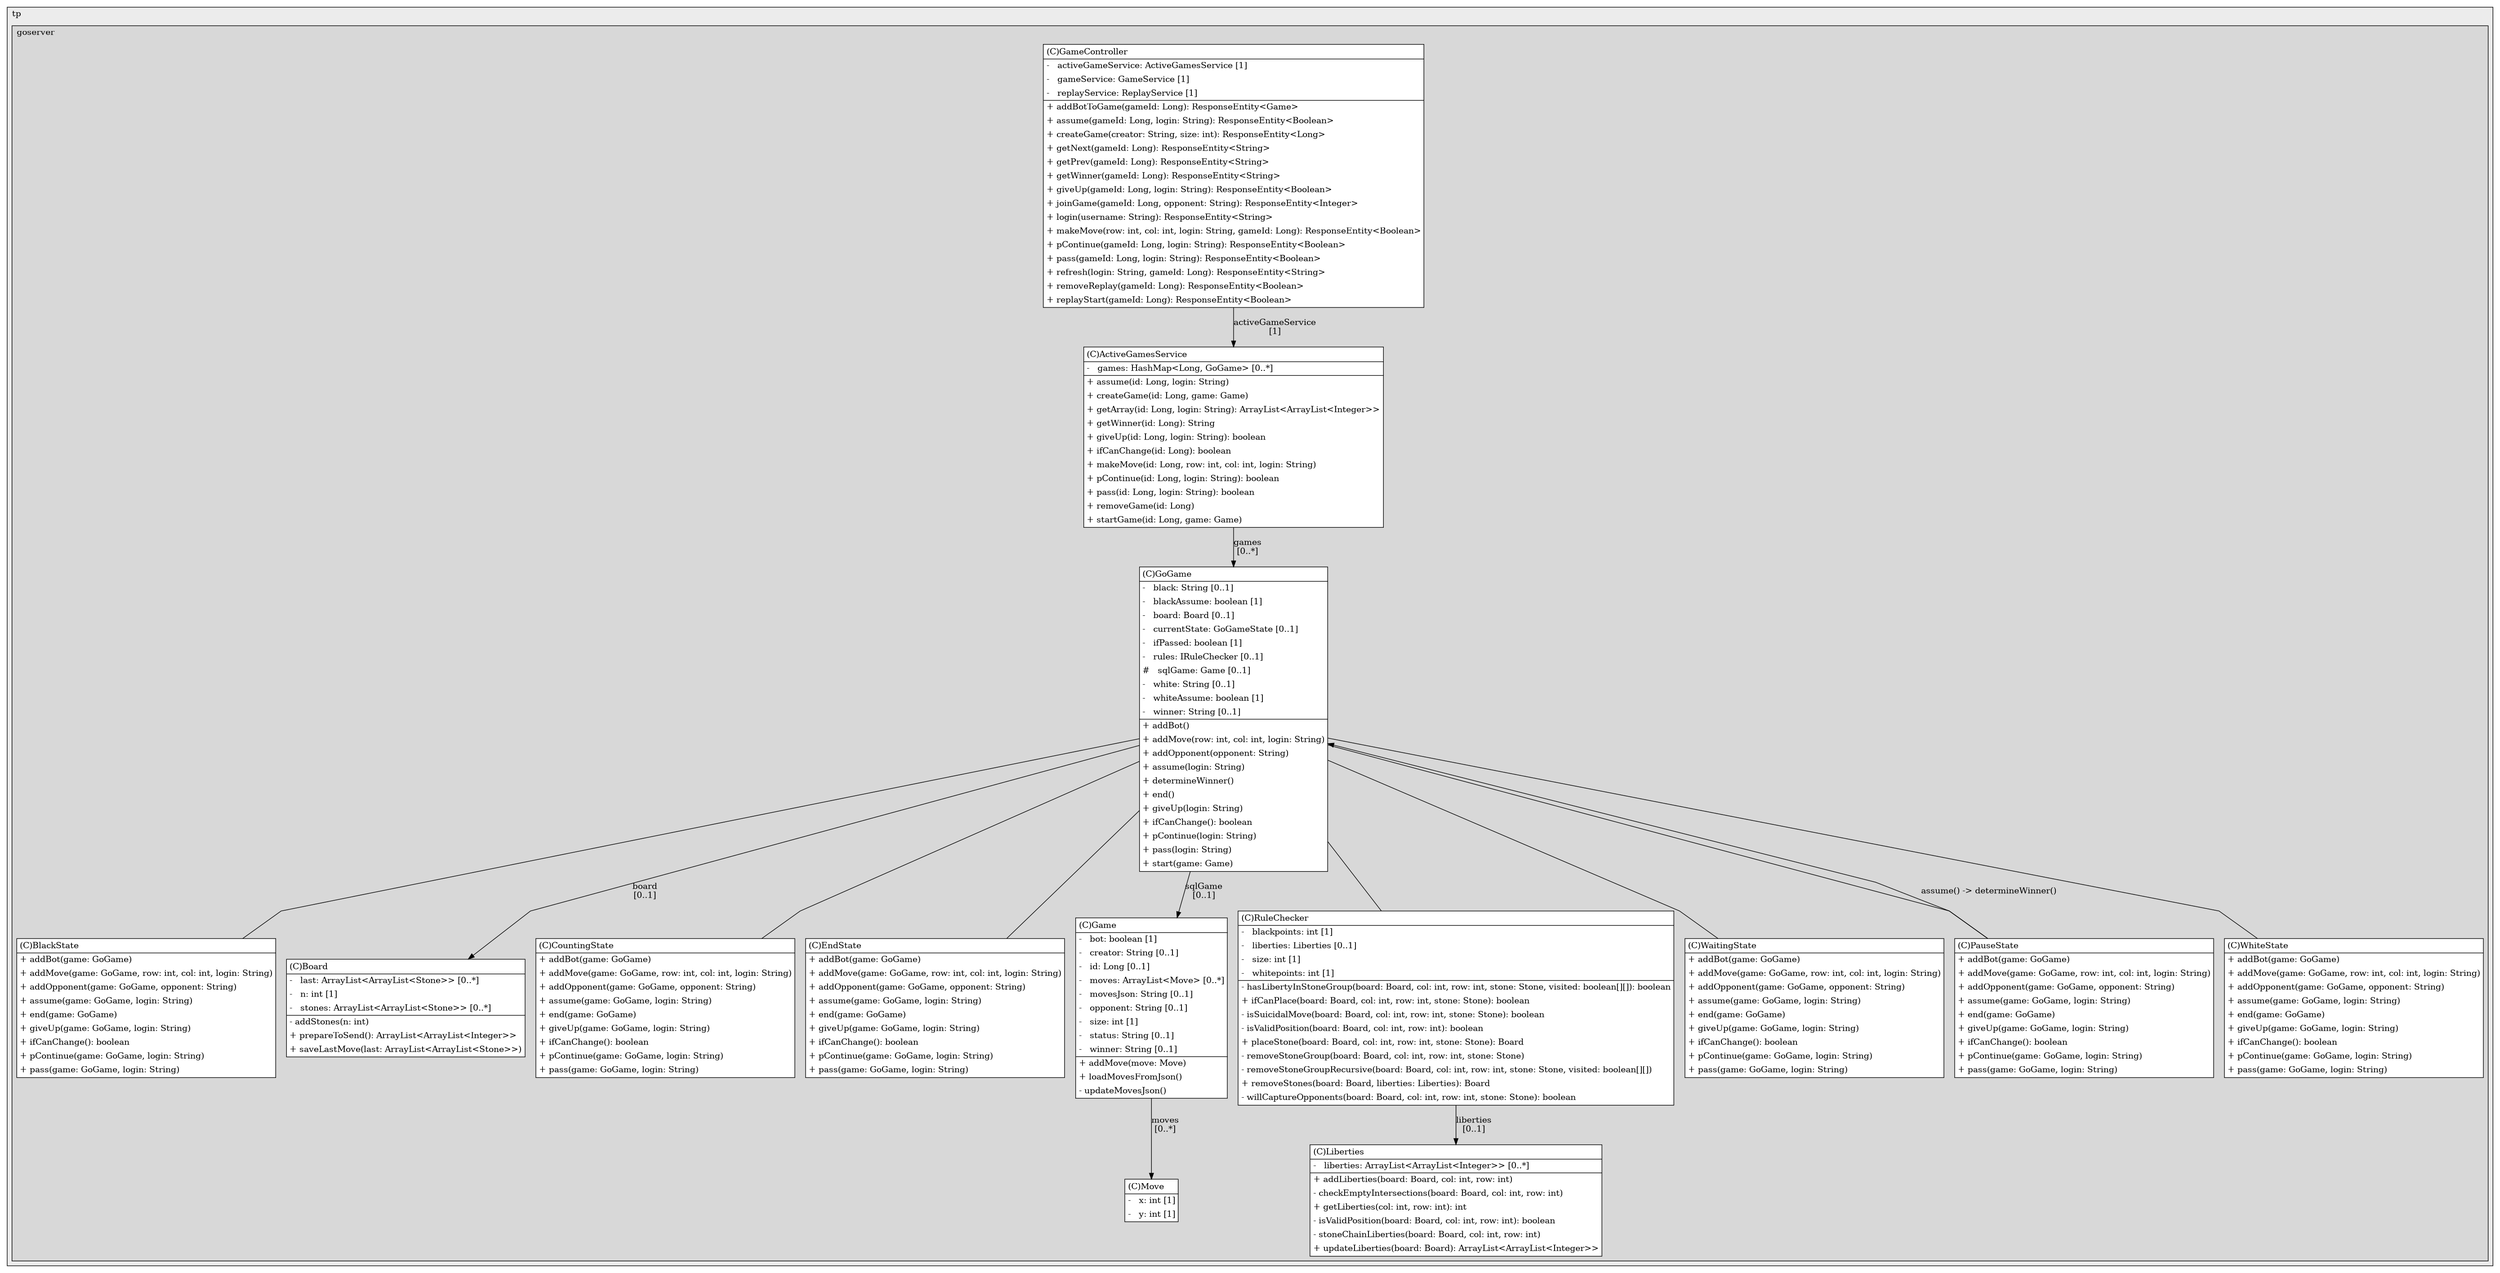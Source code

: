 @startuml

/' diagram meta data start
config=StructureConfiguration;
{
  "projectClassification": {
    "searchMode": "OpenProject", // OpenProject, AllProjects
    "includedProjects": "",
    "pathEndKeywords": "*.impl",
    "isClientPath": "",
    "isClientName": "",
    "isTestPath": "",
    "isTestName": "",
    "isMappingPath": "",
    "isMappingName": "",
    "isDataAccessPath": "",
    "isDataAccessName": "",
    "isDataStructurePath": "",
    "isDataStructureName": "",
    "isInterfaceStructuresPath": "",
    "isInterfaceStructuresName": "",
    "isEntryPointPath": "",
    "isEntryPointName": "",
    "treatFinalFieldsAsMandatory": false
  },
  "graphRestriction": {
    "classPackageExcludeFilter": "",
    "classPackageIncludeFilter": "",
    "classNameExcludeFilter": "",
    "classNameIncludeFilter": "",
    "methodNameExcludeFilter": "",
    "methodNameIncludeFilter": "",
    "removeByInheritance": "", // inheritance/annotation based filtering is done in a second step
    "removeByAnnotation": "",
    "removeByClassPackage": "", // cleanup the graph after inheritance/annotation based filtering is done
    "removeByClassName": "",
    "cutMappings": false,
    "cutEnum": true,
    "cutTests": true,
    "cutClient": true,
    "cutDataAccess": false,
    "cutInterfaceStructures": false,
    "cutDataStructures": false,
    "cutGetterAndSetter": true,
    "cutConstructors": true
  },
  "graphTraversal": {
    "forwardDepth": 3,
    "backwardDepth": 3,
    "classPackageExcludeFilter": "",
    "classPackageIncludeFilter": "",
    "classNameExcludeFilter": "",
    "classNameIncludeFilter": "",
    "methodNameExcludeFilter": "",
    "methodNameIncludeFilter": "",
    "hideMappings": false,
    "hideDataStructures": false,
    "hidePrivateMethods": true,
    "hideInterfaceCalls": true, // indirection: implementation -> interface (is hidden) -> implementation
    "onlyShowApplicationEntryPoints": false, // root node is included
    "useMethodCallsForStructureDiagram": "ForwardOnly" // ForwardOnly, BothDirections, No
  },
  "details": {
    "aggregation": "GroupByClass", // ByClass, GroupByClass, None
    "showClassGenericTypes": true,
    "showMethods": true,
    "showMethodParameterNames": true,
    "showMethodParameterTypes": true,
    "showMethodReturnType": true,
    "showPackageLevels": 2,
    "showDetailedClassStructure": true
  },
  "rootClass": "com.tp.goserver.GoGame",
  "extensionCallbackMethod": "" // qualified.class.name#methodName - signature: public static String method(String)
}
diagram meta data end '/



digraph g {
    rankdir="TB"
    splines=polyline
    

'nodes 
subgraph cluster_3708 { 
   	label=tp
	labeljust=l
	fillcolor="#ececec"
	style=filled
   
   subgraph cluster_2122490531 { 
   	label=goserver
	labeljust=l
	fillcolor="#d8d8d8"
	style=filled
   
   ActiveGamesService540499056[
	label=<<TABLE BORDER="1" CELLBORDER="0" CELLPADDING="4" CELLSPACING="0">
<TR><TD ALIGN="LEFT" >(C)ActiveGamesService</TD></TR>
<HR/>
<TR><TD ALIGN="LEFT" >-   games: HashMap&lt;Long, GoGame&gt; [0..*]</TD></TR>
<HR/>
<TR><TD ALIGN="LEFT" >+ assume(id: Long, login: String)</TD></TR>
<TR><TD ALIGN="LEFT" >+ createGame(id: Long, game: Game)</TD></TR>
<TR><TD ALIGN="LEFT" >+ getArray(id: Long, login: String): ArrayList&lt;ArrayList&lt;Integer&gt;&gt;</TD></TR>
<TR><TD ALIGN="LEFT" >+ getWinner(id: Long): String</TD></TR>
<TR><TD ALIGN="LEFT" >+ giveUp(id: Long, login: String): boolean</TD></TR>
<TR><TD ALIGN="LEFT" >+ ifCanChange(id: Long): boolean</TD></TR>
<TR><TD ALIGN="LEFT" >+ makeMove(id: Long, row: int, col: int, login: String)</TD></TR>
<TR><TD ALIGN="LEFT" >+ pContinue(id: Long, login: String): boolean</TD></TR>
<TR><TD ALIGN="LEFT" >+ pass(id: Long, login: String): boolean</TD></TR>
<TR><TD ALIGN="LEFT" >+ removeGame(id: Long)</TD></TR>
<TR><TD ALIGN="LEFT" >+ startGame(id: Long, game: Game)</TD></TR>
</TABLE>>
	style=filled
	margin=0
	shape=plaintext
	fillcolor="#FFFFFF"
];

BlackState540499056[
	label=<<TABLE BORDER="1" CELLBORDER="0" CELLPADDING="4" CELLSPACING="0">
<TR><TD ALIGN="LEFT" >(C)BlackState</TD></TR>
<HR/>
<TR><TD ALIGN="LEFT" >+ addBot(game: GoGame)</TD></TR>
<TR><TD ALIGN="LEFT" >+ addMove(game: GoGame, row: int, col: int, login: String)</TD></TR>
<TR><TD ALIGN="LEFT" >+ addOpponent(game: GoGame, opponent: String)</TD></TR>
<TR><TD ALIGN="LEFT" >+ assume(game: GoGame, login: String)</TD></TR>
<TR><TD ALIGN="LEFT" >+ end(game: GoGame)</TD></TR>
<TR><TD ALIGN="LEFT" >+ giveUp(game: GoGame, login: String)</TD></TR>
<TR><TD ALIGN="LEFT" >+ ifCanChange(): boolean</TD></TR>
<TR><TD ALIGN="LEFT" >+ pContinue(game: GoGame, login: String)</TD></TR>
<TR><TD ALIGN="LEFT" >+ pass(game: GoGame, login: String)</TD></TR>
</TABLE>>
	style=filled
	margin=0
	shape=plaintext
	fillcolor="#FFFFFF"
];

Board540499056[
	label=<<TABLE BORDER="1" CELLBORDER="0" CELLPADDING="4" CELLSPACING="0">
<TR><TD ALIGN="LEFT" >(C)Board</TD></TR>
<HR/>
<TR><TD ALIGN="LEFT" >-   last: ArrayList&lt;ArrayList&lt;Stone&gt;&gt; [0..*]</TD></TR>
<TR><TD ALIGN="LEFT" >-   n: int [1]</TD></TR>
<TR><TD ALIGN="LEFT" >-   stones: ArrayList&lt;ArrayList&lt;Stone&gt;&gt; [0..*]</TD></TR>
<HR/>
<TR><TD ALIGN="LEFT" >- addStones(n: int)</TD></TR>
<TR><TD ALIGN="LEFT" >+ prepareToSend(): ArrayList&lt;ArrayList&lt;Integer&gt;&gt;</TD></TR>
<TR><TD ALIGN="LEFT" >+ saveLastMove(last: ArrayList&lt;ArrayList&lt;Stone&gt;&gt;)</TD></TR>
</TABLE>>
	style=filled
	margin=0
	shape=plaintext
	fillcolor="#FFFFFF"
];

CountingState540499056[
	label=<<TABLE BORDER="1" CELLBORDER="0" CELLPADDING="4" CELLSPACING="0">
<TR><TD ALIGN="LEFT" >(C)CountingState</TD></TR>
<HR/>
<TR><TD ALIGN="LEFT" >+ addBot(game: GoGame)</TD></TR>
<TR><TD ALIGN="LEFT" >+ addMove(game: GoGame, row: int, col: int, login: String)</TD></TR>
<TR><TD ALIGN="LEFT" >+ addOpponent(game: GoGame, opponent: String)</TD></TR>
<TR><TD ALIGN="LEFT" >+ assume(game: GoGame, login: String)</TD></TR>
<TR><TD ALIGN="LEFT" >+ end(game: GoGame)</TD></TR>
<TR><TD ALIGN="LEFT" >+ giveUp(game: GoGame, login: String)</TD></TR>
<TR><TD ALIGN="LEFT" >+ ifCanChange(): boolean</TD></TR>
<TR><TD ALIGN="LEFT" >+ pContinue(game: GoGame, login: String)</TD></TR>
<TR><TD ALIGN="LEFT" >+ pass(game: GoGame, login: String)</TD></TR>
</TABLE>>
	style=filled
	margin=0
	shape=plaintext
	fillcolor="#FFFFFF"
];

EndState540499056[
	label=<<TABLE BORDER="1" CELLBORDER="0" CELLPADDING="4" CELLSPACING="0">
<TR><TD ALIGN="LEFT" >(C)EndState</TD></TR>
<HR/>
<TR><TD ALIGN="LEFT" >+ addBot(game: GoGame)</TD></TR>
<TR><TD ALIGN="LEFT" >+ addMove(game: GoGame, row: int, col: int, login: String)</TD></TR>
<TR><TD ALIGN="LEFT" >+ addOpponent(game: GoGame, opponent: String)</TD></TR>
<TR><TD ALIGN="LEFT" >+ assume(game: GoGame, login: String)</TD></TR>
<TR><TD ALIGN="LEFT" >+ end(game: GoGame)</TD></TR>
<TR><TD ALIGN="LEFT" >+ giveUp(game: GoGame, login: String)</TD></TR>
<TR><TD ALIGN="LEFT" >+ ifCanChange(): boolean</TD></TR>
<TR><TD ALIGN="LEFT" >+ pContinue(game: GoGame, login: String)</TD></TR>
<TR><TD ALIGN="LEFT" >+ pass(game: GoGame, login: String)</TD></TR>
</TABLE>>
	style=filled
	margin=0
	shape=plaintext
	fillcolor="#FFFFFF"
];

Game540499056[
	label=<<TABLE BORDER="1" CELLBORDER="0" CELLPADDING="4" CELLSPACING="0">
<TR><TD ALIGN="LEFT" >(C)Game</TD></TR>
<HR/>
<TR><TD ALIGN="LEFT" >-   bot: boolean [1]</TD></TR>
<TR><TD ALIGN="LEFT" >-   creator: String [0..1]</TD></TR>
<TR><TD ALIGN="LEFT" >-   id: Long [0..1]</TD></TR>
<TR><TD ALIGN="LEFT" >-   moves: ArrayList&lt;Move&gt; [0..*]</TD></TR>
<TR><TD ALIGN="LEFT" >-   movesJson: String [0..1]</TD></TR>
<TR><TD ALIGN="LEFT" >-   opponent: String [0..1]</TD></TR>
<TR><TD ALIGN="LEFT" >-   size: int [1]</TD></TR>
<TR><TD ALIGN="LEFT" >-   status: String [0..1]</TD></TR>
<TR><TD ALIGN="LEFT" >-   winner: String [0..1]</TD></TR>
<HR/>
<TR><TD ALIGN="LEFT" >+ addMove(move: Move)</TD></TR>
<TR><TD ALIGN="LEFT" >+ loadMovesFromJson()</TD></TR>
<TR><TD ALIGN="LEFT" >- updateMovesJson()</TD></TR>
</TABLE>>
	style=filled
	margin=0
	shape=plaintext
	fillcolor="#FFFFFF"
];

GameController540499056[
	label=<<TABLE BORDER="1" CELLBORDER="0" CELLPADDING="4" CELLSPACING="0">
<TR><TD ALIGN="LEFT" >(C)GameController</TD></TR>
<HR/>
<TR><TD ALIGN="LEFT" >-   activeGameService: ActiveGamesService [1]</TD></TR>
<TR><TD ALIGN="LEFT" >-   gameService: GameService [1]</TD></TR>
<TR><TD ALIGN="LEFT" >-   replayService: ReplayService [1]</TD></TR>
<HR/>
<TR><TD ALIGN="LEFT" >+ addBotToGame(gameId: Long): ResponseEntity&lt;Game&gt;</TD></TR>
<TR><TD ALIGN="LEFT" >+ assume(gameId: Long, login: String): ResponseEntity&lt;Boolean&gt;</TD></TR>
<TR><TD ALIGN="LEFT" >+ createGame(creator: String, size: int): ResponseEntity&lt;Long&gt;</TD></TR>
<TR><TD ALIGN="LEFT" >+ getNext(gameId: Long): ResponseEntity&lt;String&gt;</TD></TR>
<TR><TD ALIGN="LEFT" >+ getPrev(gameId: Long): ResponseEntity&lt;String&gt;</TD></TR>
<TR><TD ALIGN="LEFT" >+ getWinner(gameId: Long): ResponseEntity&lt;String&gt;</TD></TR>
<TR><TD ALIGN="LEFT" >+ giveUp(gameId: Long, login: String): ResponseEntity&lt;Boolean&gt;</TD></TR>
<TR><TD ALIGN="LEFT" >+ joinGame(gameId: Long, opponent: String): ResponseEntity&lt;Integer&gt;</TD></TR>
<TR><TD ALIGN="LEFT" >+ login(username: String): ResponseEntity&lt;String&gt;</TD></TR>
<TR><TD ALIGN="LEFT" >+ makeMove(row: int, col: int, login: String, gameId: Long): ResponseEntity&lt;Boolean&gt;</TD></TR>
<TR><TD ALIGN="LEFT" >+ pContinue(gameId: Long, login: String): ResponseEntity&lt;Boolean&gt;</TD></TR>
<TR><TD ALIGN="LEFT" >+ pass(gameId: Long, login: String): ResponseEntity&lt;Boolean&gt;</TD></TR>
<TR><TD ALIGN="LEFT" >+ refresh(login: String, gameId: Long): ResponseEntity&lt;String&gt;</TD></TR>
<TR><TD ALIGN="LEFT" >+ removeReplay(gameId: Long): ResponseEntity&lt;Boolean&gt;</TD></TR>
<TR><TD ALIGN="LEFT" >+ replayStart(gameId: Long): ResponseEntity&lt;Boolean&gt;</TD></TR>
</TABLE>>
	style=filled
	margin=0
	shape=plaintext
	fillcolor="#FFFFFF"
];

GoGame540499056[
	label=<<TABLE BORDER="1" CELLBORDER="0" CELLPADDING="4" CELLSPACING="0">
<TR><TD ALIGN="LEFT" >(C)GoGame</TD></TR>
<HR/>
<TR><TD ALIGN="LEFT" >-   black: String [0..1]</TD></TR>
<TR><TD ALIGN="LEFT" >-   blackAssume: boolean [1]</TD></TR>
<TR><TD ALIGN="LEFT" >-   board: Board [0..1]</TD></TR>
<TR><TD ALIGN="LEFT" >-   currentState: GoGameState [0..1]</TD></TR>
<TR><TD ALIGN="LEFT" >-   ifPassed: boolean [1]</TD></TR>
<TR><TD ALIGN="LEFT" >-   rules: IRuleChecker [0..1]</TD></TR>
<TR><TD ALIGN="LEFT" >#   sqlGame: Game [0..1]</TD></TR>
<TR><TD ALIGN="LEFT" >-   white: String [0..1]</TD></TR>
<TR><TD ALIGN="LEFT" >-   whiteAssume: boolean [1]</TD></TR>
<TR><TD ALIGN="LEFT" >-   winner: String [0..1]</TD></TR>
<HR/>
<TR><TD ALIGN="LEFT" >+ addBot()</TD></TR>
<TR><TD ALIGN="LEFT" >+ addMove(row: int, col: int, login: String)</TD></TR>
<TR><TD ALIGN="LEFT" >+ addOpponent(opponent: String)</TD></TR>
<TR><TD ALIGN="LEFT" >+ assume(login: String)</TD></TR>
<TR><TD ALIGN="LEFT" >+ determineWinner()</TD></TR>
<TR><TD ALIGN="LEFT" >+ end()</TD></TR>
<TR><TD ALIGN="LEFT" >+ giveUp(login: String)</TD></TR>
<TR><TD ALIGN="LEFT" >+ ifCanChange(): boolean</TD></TR>
<TR><TD ALIGN="LEFT" >+ pContinue(login: String)</TD></TR>
<TR><TD ALIGN="LEFT" >+ pass(login: String)</TD></TR>
<TR><TD ALIGN="LEFT" >+ start(game: Game)</TD></TR>
</TABLE>>
	style=filled
	margin=0
	shape=plaintext
	fillcolor="#FFFFFF"
];

Liberties540499056[
	label=<<TABLE BORDER="1" CELLBORDER="0" CELLPADDING="4" CELLSPACING="0">
<TR><TD ALIGN="LEFT" >(C)Liberties</TD></TR>
<HR/>
<TR><TD ALIGN="LEFT" >-   liberties: ArrayList&lt;ArrayList&lt;Integer&gt;&gt; [0..*]</TD></TR>
<HR/>
<TR><TD ALIGN="LEFT" >+ addLiberties(board: Board, col: int, row: int)</TD></TR>
<TR><TD ALIGN="LEFT" >- checkEmptyIntersections(board: Board, col: int, row: int)</TD></TR>
<TR><TD ALIGN="LEFT" >+ getLiberties(col: int, row: int): int</TD></TR>
<TR><TD ALIGN="LEFT" >- isValidPosition(board: Board, col: int, row: int): boolean</TD></TR>
<TR><TD ALIGN="LEFT" >- stoneChainLiberties(board: Board, col: int, row: int)</TD></TR>
<TR><TD ALIGN="LEFT" >+ updateLiberties(board: Board): ArrayList&lt;ArrayList&lt;Integer&gt;&gt;</TD></TR>
</TABLE>>
	style=filled
	margin=0
	shape=plaintext
	fillcolor="#FFFFFF"
];

Move540499056[
	label=<<TABLE BORDER="1" CELLBORDER="0" CELLPADDING="4" CELLSPACING="0">
<TR><TD ALIGN="LEFT" >(C)Move</TD></TR>
<HR/>
<TR><TD ALIGN="LEFT" >-   x: int [1]</TD></TR>
<TR><TD ALIGN="LEFT" >-   y: int [1]</TD></TR>
</TABLE>>
	style=filled
	margin=0
	shape=plaintext
	fillcolor="#FFFFFF"
];

PauseState540499056[
	label=<<TABLE BORDER="1" CELLBORDER="0" CELLPADDING="4" CELLSPACING="0">
<TR><TD ALIGN="LEFT" >(C)PauseState</TD></TR>
<HR/>
<TR><TD ALIGN="LEFT" >+ addBot(game: GoGame)</TD></TR>
<TR><TD ALIGN="LEFT" >+ addMove(game: GoGame, row: int, col: int, login: String)</TD></TR>
<TR><TD ALIGN="LEFT" >+ addOpponent(game: GoGame, opponent: String)</TD></TR>
<TR><TD ALIGN="LEFT" >+ assume(game: GoGame, login: String)</TD></TR>
<TR><TD ALIGN="LEFT" >+ end(game: GoGame)</TD></TR>
<TR><TD ALIGN="LEFT" >+ giveUp(game: GoGame, login: String)</TD></TR>
<TR><TD ALIGN="LEFT" >+ ifCanChange(): boolean</TD></TR>
<TR><TD ALIGN="LEFT" >+ pContinue(game: GoGame, login: String)</TD></TR>
<TR><TD ALIGN="LEFT" >+ pass(game: GoGame, login: String)</TD></TR>
</TABLE>>
	style=filled
	margin=0
	shape=plaintext
	fillcolor="#FFFFFF"
];

RuleChecker540499056[
	label=<<TABLE BORDER="1" CELLBORDER="0" CELLPADDING="4" CELLSPACING="0">
<TR><TD ALIGN="LEFT" >(C)RuleChecker</TD></TR>
<HR/>
<TR><TD ALIGN="LEFT" >-   blackpoints: int [1]</TD></TR>
<TR><TD ALIGN="LEFT" >-   liberties: Liberties [0..1]</TD></TR>
<TR><TD ALIGN="LEFT" >-   size: int [1]</TD></TR>
<TR><TD ALIGN="LEFT" >-   whitepoints: int [1]</TD></TR>
<HR/>
<TR><TD ALIGN="LEFT" >- hasLibertyInStoneGroup(board: Board, col: int, row: int, stone: Stone, visited: boolean[][]): boolean</TD></TR>
<TR><TD ALIGN="LEFT" >+ ifCanPlace(board: Board, col: int, row: int, stone: Stone): boolean</TD></TR>
<TR><TD ALIGN="LEFT" >- isSuicidalMove(board: Board, col: int, row: int, stone: Stone): boolean</TD></TR>
<TR><TD ALIGN="LEFT" >- isValidPosition(board: Board, col: int, row: int): boolean</TD></TR>
<TR><TD ALIGN="LEFT" >+ placeStone(board: Board, col: int, row: int, stone: Stone): Board</TD></TR>
<TR><TD ALIGN="LEFT" >- removeStoneGroup(board: Board, col: int, row: int, stone: Stone)</TD></TR>
<TR><TD ALIGN="LEFT" >- removeStoneGroupRecursive(board: Board, col: int, row: int, stone: Stone, visited: boolean[][])</TD></TR>
<TR><TD ALIGN="LEFT" >+ removeStones(board: Board, liberties: Liberties): Board</TD></TR>
<TR><TD ALIGN="LEFT" >- willCaptureOpponents(board: Board, col: int, row: int, stone: Stone): boolean</TD></TR>
</TABLE>>
	style=filled
	margin=0
	shape=plaintext
	fillcolor="#FFFFFF"
];

WaitingState540499056[
	label=<<TABLE BORDER="1" CELLBORDER="0" CELLPADDING="4" CELLSPACING="0">
<TR><TD ALIGN="LEFT" >(C)WaitingState</TD></TR>
<HR/>
<TR><TD ALIGN="LEFT" >+ addBot(game: GoGame)</TD></TR>
<TR><TD ALIGN="LEFT" >+ addMove(game: GoGame, row: int, col: int, login: String)</TD></TR>
<TR><TD ALIGN="LEFT" >+ addOpponent(game: GoGame, opponent: String)</TD></TR>
<TR><TD ALIGN="LEFT" >+ assume(game: GoGame, login: String)</TD></TR>
<TR><TD ALIGN="LEFT" >+ end(game: GoGame)</TD></TR>
<TR><TD ALIGN="LEFT" >+ giveUp(game: GoGame, login: String)</TD></TR>
<TR><TD ALIGN="LEFT" >+ ifCanChange(): boolean</TD></TR>
<TR><TD ALIGN="LEFT" >+ pContinue(game: GoGame, login: String)</TD></TR>
<TR><TD ALIGN="LEFT" >+ pass(game: GoGame, login: String)</TD></TR>
</TABLE>>
	style=filled
	margin=0
	shape=plaintext
	fillcolor="#FFFFFF"
];

WhiteState540499056[
	label=<<TABLE BORDER="1" CELLBORDER="0" CELLPADDING="4" CELLSPACING="0">
<TR><TD ALIGN="LEFT" >(C)WhiteState</TD></TR>
<HR/>
<TR><TD ALIGN="LEFT" >+ addBot(game: GoGame)</TD></TR>
<TR><TD ALIGN="LEFT" >+ addMove(game: GoGame, row: int, col: int, login: String)</TD></TR>
<TR><TD ALIGN="LEFT" >+ addOpponent(game: GoGame, opponent: String)</TD></TR>
<TR><TD ALIGN="LEFT" >+ assume(game: GoGame, login: String)</TD></TR>
<TR><TD ALIGN="LEFT" >+ end(game: GoGame)</TD></TR>
<TR><TD ALIGN="LEFT" >+ giveUp(game: GoGame, login: String)</TD></TR>
<TR><TD ALIGN="LEFT" >+ ifCanChange(): boolean</TD></TR>
<TR><TD ALIGN="LEFT" >+ pContinue(game: GoGame, login: String)</TD></TR>
<TR><TD ALIGN="LEFT" >+ pass(game: GoGame, login: String)</TD></TR>
</TABLE>>
	style=filled
	margin=0
	shape=plaintext
	fillcolor="#FFFFFF"
];
} 
} 

'edges    
ActiveGamesService540499056 -> GoGame540499056[label="games
[0..*]"];
Game540499056 -> Move540499056[label="moves
[0..*]"];
GameController540499056 -> ActiveGamesService540499056[label="activeGameService
[1]"];
GoGame540499056 -> BlackState540499056[arrowhead=none];
GoGame540499056 -> Board540499056[label="board
[0..1]"];
GoGame540499056 -> CountingState540499056[arrowhead=none];
GoGame540499056 -> EndState540499056[arrowhead=none];
GoGame540499056 -> Game540499056[label="sqlGame
[0..1]"];
GoGame540499056 -> PauseState540499056[arrowhead=none];
GoGame540499056 -> RuleChecker540499056[arrowhead=none];
GoGame540499056 -> WaitingState540499056[arrowhead=none];
GoGame540499056 -> WhiteState540499056[arrowhead=none];
PauseState540499056 -> GoGame540499056[label="assume() -> determineWinner()"];
RuleChecker540499056 -> Liberties540499056[label="liberties
[0..1]"];
    
}
@enduml